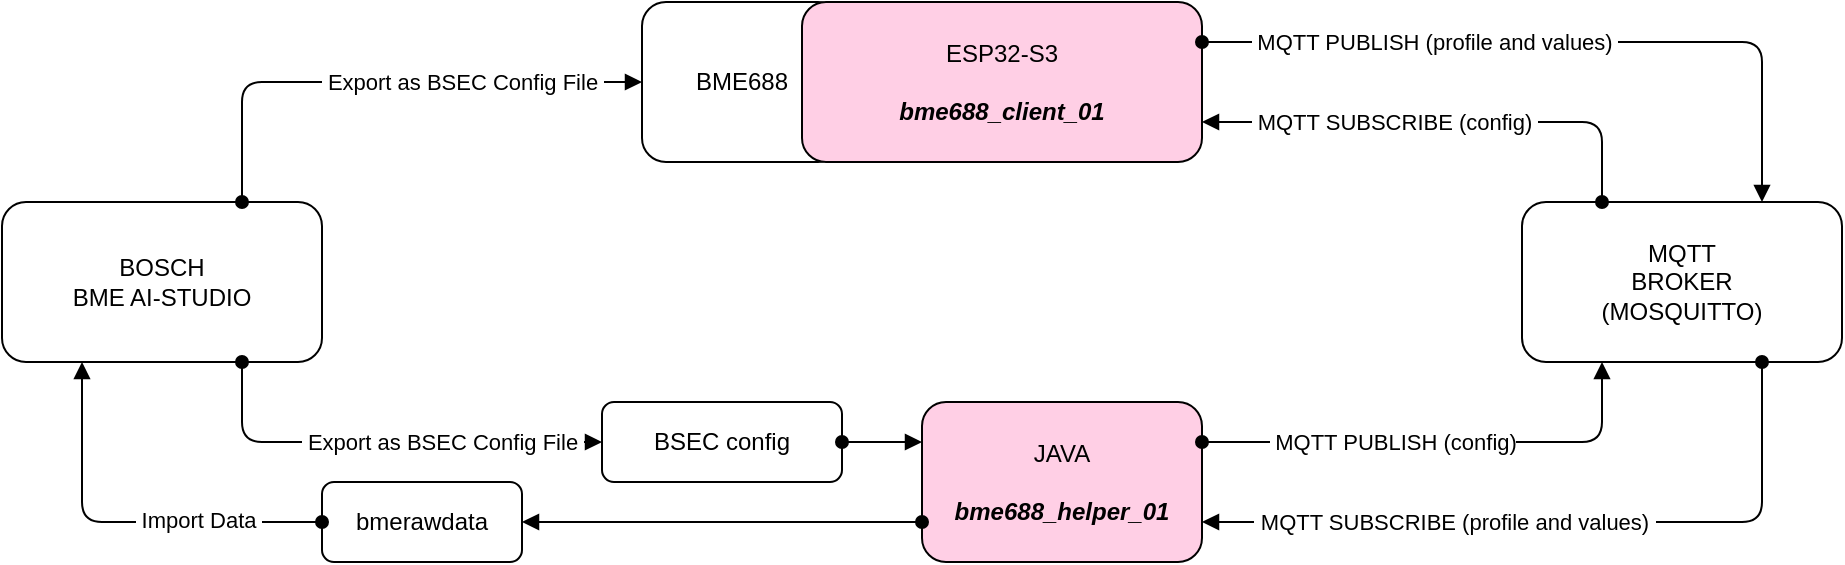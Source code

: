 <mxfile version="15.7.3" type="device"><diagram id="znSuu1XZSb0kCYEJmI1x" name="Seite-1"><mxGraphModel dx="2591" dy="865" grid="1" gridSize="10" guides="1" tooltips="1" connect="1" arrows="1" fold="1" page="1" pageScale="1" pageWidth="1169" pageHeight="827" math="0" shadow="0"><root><mxCell id="0"/><mxCell id="1" parent="0"/><mxCell id="G_bRdG7xcpDt4ywBwYMV-2" value="BME688" style="rounded=1;whiteSpace=wrap;html=1;" parent="1" vertex="1"><mxGeometry x="80" y="320" width="100" height="80" as="geometry"/></mxCell><mxCell id="G_bRdG7xcpDt4ywBwYMV-1" value="ESP32-S3&lt;br&gt;&lt;br&gt;&lt;b&gt;&lt;i&gt;bme688_client_01&lt;/i&gt;&lt;/b&gt;" style="rounded=1;whiteSpace=wrap;html=1;fillColor=#FFCFE5;" parent="1" vertex="1"><mxGeometry x="160" y="320" width="200" height="80" as="geometry"/></mxCell><mxCell id="G_bRdG7xcpDt4ywBwYMV-3" value="" style="endArrow=block;html=1;rounded=1;exitX=1;exitY=0.25;exitDx=0;exitDy=0;entryX=0.75;entryY=0;entryDx=0;entryDy=0;endFill=1;startFill=1;startArrow=oval;" parent="1" source="G_bRdG7xcpDt4ywBwYMV-1" target="G_bRdG7xcpDt4ywBwYMV-4" edge="1"><mxGeometry width="50" height="50" relative="1" as="geometry"><mxPoint x="540" y="510" as="sourcePoint"/><mxPoint x="560" y="480" as="targetPoint"/><Array as="points"><mxPoint x="640" y="340"/></Array></mxGeometry></mxCell><mxCell id="G_bRdG7xcpDt4ywBwYMV-5" value="&amp;nbsp;MQTT PUBLISH (profile and values)&amp;nbsp;" style="edgeLabel;html=1;align=center;verticalAlign=middle;resizable=0;points=[];" parent="G_bRdG7xcpDt4ywBwYMV-3" vertex="1" connectable="0"><mxGeometry x="-0.456" y="-4" relative="1" as="geometry"><mxPoint x="18" y="-4" as="offset"/></mxGeometry></mxCell><mxCell id="G_bRdG7xcpDt4ywBwYMV-4" value="MQTT&lt;br&gt;BROKER&lt;br&gt;(MOSQUITTO)" style="rounded=1;whiteSpace=wrap;html=1;" parent="1" vertex="1"><mxGeometry x="520" y="420" width="160" height="80" as="geometry"/></mxCell><mxCell id="G_bRdG7xcpDt4ywBwYMV-6" value="JAVA&lt;br&gt;&lt;br&gt;&lt;b&gt;&lt;i&gt;bme688_helper_01&lt;/i&gt;&lt;/b&gt;" style="rounded=1;whiteSpace=wrap;html=1;fillColor=#FFCFE5;fontColor=rgba(0, 0, 0, 1);strokeColor=rgba(0, 0, 0, 1);" parent="1" vertex="1"><mxGeometry x="220" y="520" width="140" height="80" as="geometry"/></mxCell><mxCell id="G_bRdG7xcpDt4ywBwYMV-8" value="" style="endArrow=block;html=1;rounded=1;exitX=1;exitY=0.25;exitDx=0;exitDy=0;entryX=0.25;entryY=1;entryDx=0;entryDy=0;endFill=1;startFill=1;startArrow=oval;" parent="1" source="G_bRdG7xcpDt4ywBwYMV-6" target="G_bRdG7xcpDt4ywBwYMV-4" edge="1"><mxGeometry width="50" height="50" relative="1" as="geometry"><mxPoint x="360" y="580" as="sourcePoint"/><mxPoint x="680" y="680" as="targetPoint"/><Array as="points"><mxPoint x="560" y="540"/></Array></mxGeometry></mxCell><mxCell id="G_bRdG7xcpDt4ywBwYMV-9" value="&amp;nbsp;MQTT PUBLISH (config)" style="edgeLabel;html=1;align=center;verticalAlign=middle;resizable=0;points=[];" parent="G_bRdG7xcpDt4ywBwYMV-8" vertex="1" connectable="0"><mxGeometry x="-0.456" y="-4" relative="1" as="geometry"><mxPoint x="29" y="-4" as="offset"/></mxGeometry></mxCell><mxCell id="G_bRdG7xcpDt4ywBwYMV-10" value="" style="endArrow=block;html=1;rounded=1;exitX=0.75;exitY=1;exitDx=0;exitDy=0;entryX=1;entryY=0.75;entryDx=0;entryDy=0;startArrow=oval;startFill=1;endFill=1;" parent="1" source="G_bRdG7xcpDt4ywBwYMV-4" target="G_bRdG7xcpDt4ywBwYMV-6" edge="1"><mxGeometry width="50" height="50" relative="1" as="geometry"><mxPoint x="490" y="640" as="sourcePoint"/><mxPoint x="730" y="580" as="targetPoint"/><Array as="points"><mxPoint x="640" y="580"/></Array></mxGeometry></mxCell><mxCell id="G_bRdG7xcpDt4ywBwYMV-11" value="&amp;nbsp;MQTT SUBSCRIBE (profile and values)&amp;nbsp;" style="edgeLabel;html=1;align=center;verticalAlign=middle;resizable=0;points=[];" parent="G_bRdG7xcpDt4ywBwYMV-10" vertex="1" connectable="0"><mxGeometry x="-0.456" y="-4" relative="1" as="geometry"><mxPoint x="-136" y="4" as="offset"/></mxGeometry></mxCell><mxCell id="G_bRdG7xcpDt4ywBwYMV-12" value="" style="endArrow=block;html=1;rounded=1;exitX=0.25;exitY=0;exitDx=0;exitDy=0;entryX=1;entryY=0.75;entryDx=0;entryDy=0;startArrow=oval;startFill=1;endFill=1;" parent="1" source="G_bRdG7xcpDt4ywBwYMV-4" target="G_bRdG7xcpDt4ywBwYMV-1" edge="1"><mxGeometry width="50" height="50" relative="1" as="geometry"><mxPoint x="690" y="530" as="sourcePoint"/><mxPoint x="370" y="630" as="targetPoint"/><Array as="points"><mxPoint x="560" y="380"/></Array></mxGeometry></mxCell><mxCell id="G_bRdG7xcpDt4ywBwYMV-13" value="&amp;nbsp;MQTT SUBSCRIBE (config)&amp;nbsp;" style="edgeLabel;html=1;align=center;verticalAlign=middle;resizable=0;points=[];" parent="G_bRdG7xcpDt4ywBwYMV-12" vertex="1" connectable="0"><mxGeometry x="-0.456" y="-4" relative="1" as="geometry"><mxPoint x="-79" y="4" as="offset"/></mxGeometry></mxCell><mxCell id="G_bRdG7xcpDt4ywBwYMV-14" value="BOSCH&lt;br&gt;BME AI-STUDIO" style="rounded=1;whiteSpace=wrap;html=1;" parent="1" vertex="1"><mxGeometry x="-240" y="420" width="160" height="80" as="geometry"/></mxCell><mxCell id="G_bRdG7xcpDt4ywBwYMV-16" value="" style="endArrow=block;html=1;rounded=0;exitX=0;exitY=0.75;exitDx=0;exitDy=0;entryX=1;entryY=0.5;entryDx=0;entryDy=0;endFill=1;startFill=1;startArrow=oval;" parent="1" source="G_bRdG7xcpDt4ywBwYMV-6" target="G_bRdG7xcpDt4ywBwYMV-19" edge="1"><mxGeometry width="50" height="50" relative="1" as="geometry"><mxPoint x="270" y="590" as="sourcePoint"/><mxPoint x="160" y="480" as="targetPoint"/><Array as="points"/></mxGeometry></mxCell><mxCell id="G_bRdG7xcpDt4ywBwYMV-20" value="" style="endArrow=block;html=1;rounded=1;exitX=0.75;exitY=1;exitDx=0;exitDy=0;endFill=1;startFill=1;startArrow=oval;entryX=0;entryY=0.5;entryDx=0;entryDy=0;" parent="1" source="G_bRdG7xcpDt4ywBwYMV-14" target="G_bRdG7xcpDt4ywBwYMV-22" edge="1"><mxGeometry width="50" height="50" relative="1" as="geometry"><mxPoint x="90" y="550" as="sourcePoint"/><mxPoint x="-40" y="580" as="targetPoint"/><Array as="points"><mxPoint x="-120" y="540"/></Array></mxGeometry></mxCell><mxCell id="G_bRdG7xcpDt4ywBwYMV-32" value="&amp;nbsp;Export as BSEC Config File&amp;nbsp;" style="edgeLabel;html=1;align=center;verticalAlign=middle;resizable=0;points=[];" parent="G_bRdG7xcpDt4ywBwYMV-20" vertex="1" connectable="0"><mxGeometry x="-0.003" y="-6" relative="1" as="geometry"><mxPoint x="30" y="-6" as="offset"/></mxGeometry></mxCell><mxCell id="G_bRdG7xcpDt4ywBwYMV-22" value="BSEC config" style="rounded=1;whiteSpace=wrap;html=1;" parent="1" vertex="1"><mxGeometry x="60" y="520" width="120" height="40" as="geometry"/></mxCell><mxCell id="G_bRdG7xcpDt4ywBwYMV-23" value="" style="endArrow=block;html=1;rounded=0;endFill=1;startFill=1;startArrow=oval;entryX=0;entryY=0.25;entryDx=0;entryDy=0;exitX=1;exitY=0.5;exitDx=0;exitDy=0;" parent="1" source="G_bRdG7xcpDt4ywBwYMV-22" target="G_bRdG7xcpDt4ywBwYMV-6" edge="1"><mxGeometry width="50" height="50" relative="1" as="geometry"><mxPoint x="40" y="540" as="sourcePoint"/><mxPoint x="210" y="480" as="targetPoint"/><Array as="points"/></mxGeometry></mxCell><mxCell id="G_bRdG7xcpDt4ywBwYMV-19" value="bmerawdata" style="rounded=1;whiteSpace=wrap;html=1;" parent="1" vertex="1"><mxGeometry x="-80" y="560" width="100" height="40" as="geometry"/></mxCell><mxCell id="G_bRdG7xcpDt4ywBwYMV-17" value="" style="endArrow=block;html=1;rounded=1;exitX=0;exitY=0.5;exitDx=0;exitDy=0;endFill=1;startFill=1;startArrow=oval;entryX=0.25;entryY=1;entryDx=0;entryDy=0;" parent="1" source="G_bRdG7xcpDt4ywBwYMV-19" target="G_bRdG7xcpDt4ywBwYMV-14" edge="1"><mxGeometry width="50" height="50" relative="1" as="geometry"><mxPoint x="80" y="495" as="sourcePoint"/><mxPoint x="-120" y="510" as="targetPoint"/><Array as="points"><mxPoint x="-200" y="580"/></Array></mxGeometry></mxCell><mxCell id="G_bRdG7xcpDt4ywBwYMV-18" value="&amp;nbsp;Import Data&amp;nbsp;" style="edgeLabel;html=1;align=center;verticalAlign=middle;resizable=0;points=[];" parent="G_bRdG7xcpDt4ywBwYMV-17" vertex="1" connectable="0"><mxGeometry x="-0.51" relative="1" as="geometry"><mxPoint x="-13" y="-1" as="offset"/></mxGeometry></mxCell><mxCell id="G_bRdG7xcpDt4ywBwYMV-33" value="" style="endArrow=block;html=1;rounded=1;exitX=0.75;exitY=0;exitDx=0;exitDy=0;endFill=1;startFill=1;startArrow=oval;entryX=0;entryY=0.5;entryDx=0;entryDy=0;" parent="1" source="G_bRdG7xcpDt4ywBwYMV-14" target="G_bRdG7xcpDt4ywBwYMV-2" edge="1"><mxGeometry width="50" height="50" relative="1" as="geometry"><mxPoint x="-70" y="530" as="sourcePoint"/><mxPoint x="110" y="590" as="targetPoint"/><Array as="points"><mxPoint x="-120" y="360"/></Array></mxGeometry></mxCell><mxCell id="G_bRdG7xcpDt4ywBwYMV-34" value="&amp;nbsp;Export as BSEC Config File&amp;nbsp;" style="edgeLabel;html=1;align=center;verticalAlign=middle;resizable=0;points=[];" parent="G_bRdG7xcpDt4ywBwYMV-33" vertex="1" connectable="0"><mxGeometry x="-0.003" y="-6" relative="1" as="geometry"><mxPoint x="40" y="-6" as="offset"/></mxGeometry></mxCell></root></mxGraphModel></diagram></mxfile>